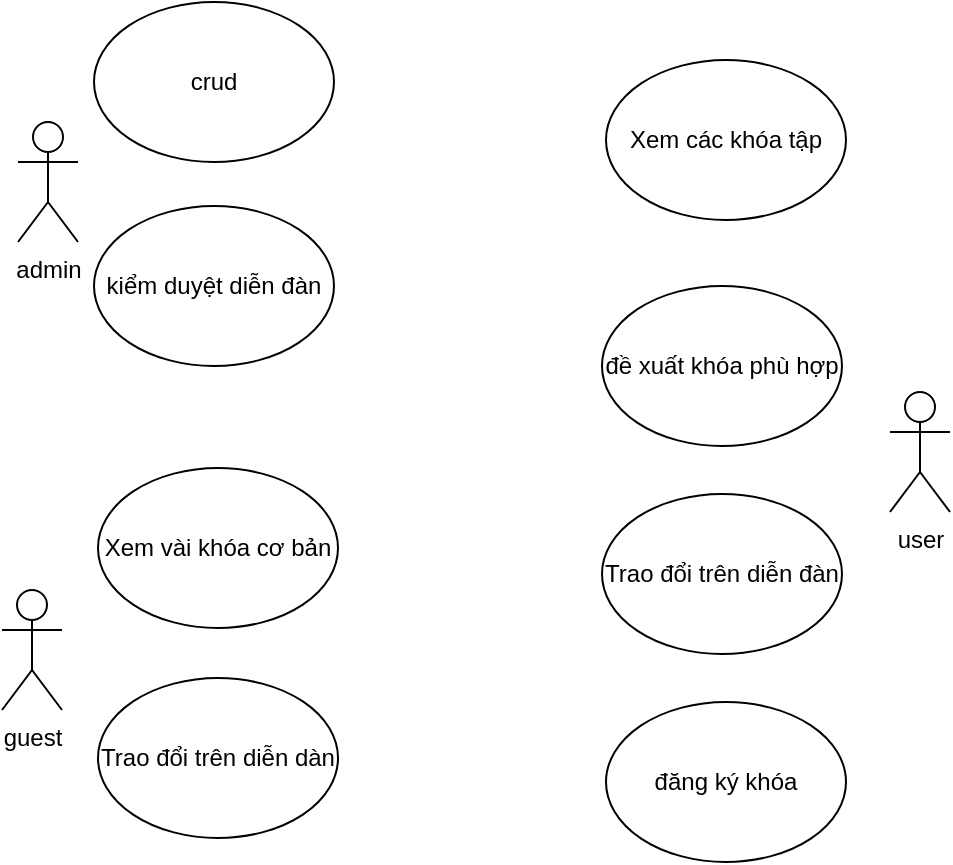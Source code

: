 <mxfile version="24.7.7">
  <diagram name="Trang-1" id="ZTjUGWj8MfJZq00Bett6">
    <mxGraphModel dx="1034" dy="449" grid="0" gridSize="10" guides="1" tooltips="1" connect="1" arrows="1" fold="1" page="1" pageScale="1" pageWidth="827" pageHeight="1169" math="0" shadow="0">
      <root>
        <mxCell id="0" />
        <mxCell id="1" parent="0" />
        <mxCell id="Kn3Lldye2FB-5q7pskft-1" value="admin" style="shape=umlActor;verticalLabelPosition=bottom;verticalAlign=top;html=1;outlineConnect=0;" vertex="1" parent="1">
          <mxGeometry x="206" y="182" width="30" height="60" as="geometry" />
        </mxCell>
        <mxCell id="Kn3Lldye2FB-5q7pskft-2" value="crud" style="ellipse;whiteSpace=wrap;html=1;" vertex="1" parent="1">
          <mxGeometry x="244" y="122" width="120" height="80" as="geometry" />
        </mxCell>
        <mxCell id="Kn3Lldye2FB-5q7pskft-3" value="kiểm duyệt diễn đàn" style="ellipse;whiteSpace=wrap;html=1;" vertex="1" parent="1">
          <mxGeometry x="244" y="224" width="120" height="80" as="geometry" />
        </mxCell>
        <mxCell id="Kn3Lldye2FB-5q7pskft-4" value="Xem các khóa tập" style="ellipse;whiteSpace=wrap;html=1;" vertex="1" parent="1">
          <mxGeometry x="500" y="151" width="120" height="80" as="geometry" />
        </mxCell>
        <mxCell id="Kn3Lldye2FB-5q7pskft-5" value="user" style="shape=umlActor;verticalLabelPosition=bottom;verticalAlign=top;html=1;outlineConnect=0;" vertex="1" parent="1">
          <mxGeometry x="642" y="317" width="30" height="60" as="geometry" />
        </mxCell>
        <mxCell id="Kn3Lldye2FB-5q7pskft-6" value="guest" style="shape=umlActor;verticalLabelPosition=bottom;verticalAlign=top;html=1;outlineConnect=0;" vertex="1" parent="1">
          <mxGeometry x="198" y="416" width="30" height="60" as="geometry" />
        </mxCell>
        <mxCell id="Kn3Lldye2FB-5q7pskft-10" value="đề xuất khóa phù hợp" style="ellipse;whiteSpace=wrap;html=1;" vertex="1" parent="1">
          <mxGeometry x="498" y="264" width="120" height="80" as="geometry" />
        </mxCell>
        <mxCell id="Kn3Lldye2FB-5q7pskft-11" value="Trao đổi trên diễn đàn" style="ellipse;whiteSpace=wrap;html=1;" vertex="1" parent="1">
          <mxGeometry x="498" y="368" width="120" height="80" as="geometry" />
        </mxCell>
        <mxCell id="Kn3Lldye2FB-5q7pskft-12" value="Xem vài khóa cơ bản" style="ellipse;whiteSpace=wrap;html=1;" vertex="1" parent="1">
          <mxGeometry x="246" y="355" width="120" height="80" as="geometry" />
        </mxCell>
        <mxCell id="Kn3Lldye2FB-5q7pskft-13" value="Trao đổi trên diễn dàn" style="ellipse;whiteSpace=wrap;html=1;" vertex="1" parent="1">
          <mxGeometry x="246" y="460" width="120" height="80" as="geometry" />
        </mxCell>
        <mxCell id="Kn3Lldye2FB-5q7pskft-15" value="đăng ký khóa" style="ellipse;whiteSpace=wrap;html=1;" vertex="1" parent="1">
          <mxGeometry x="500" y="472" width="120" height="80" as="geometry" />
        </mxCell>
      </root>
    </mxGraphModel>
  </diagram>
</mxfile>
